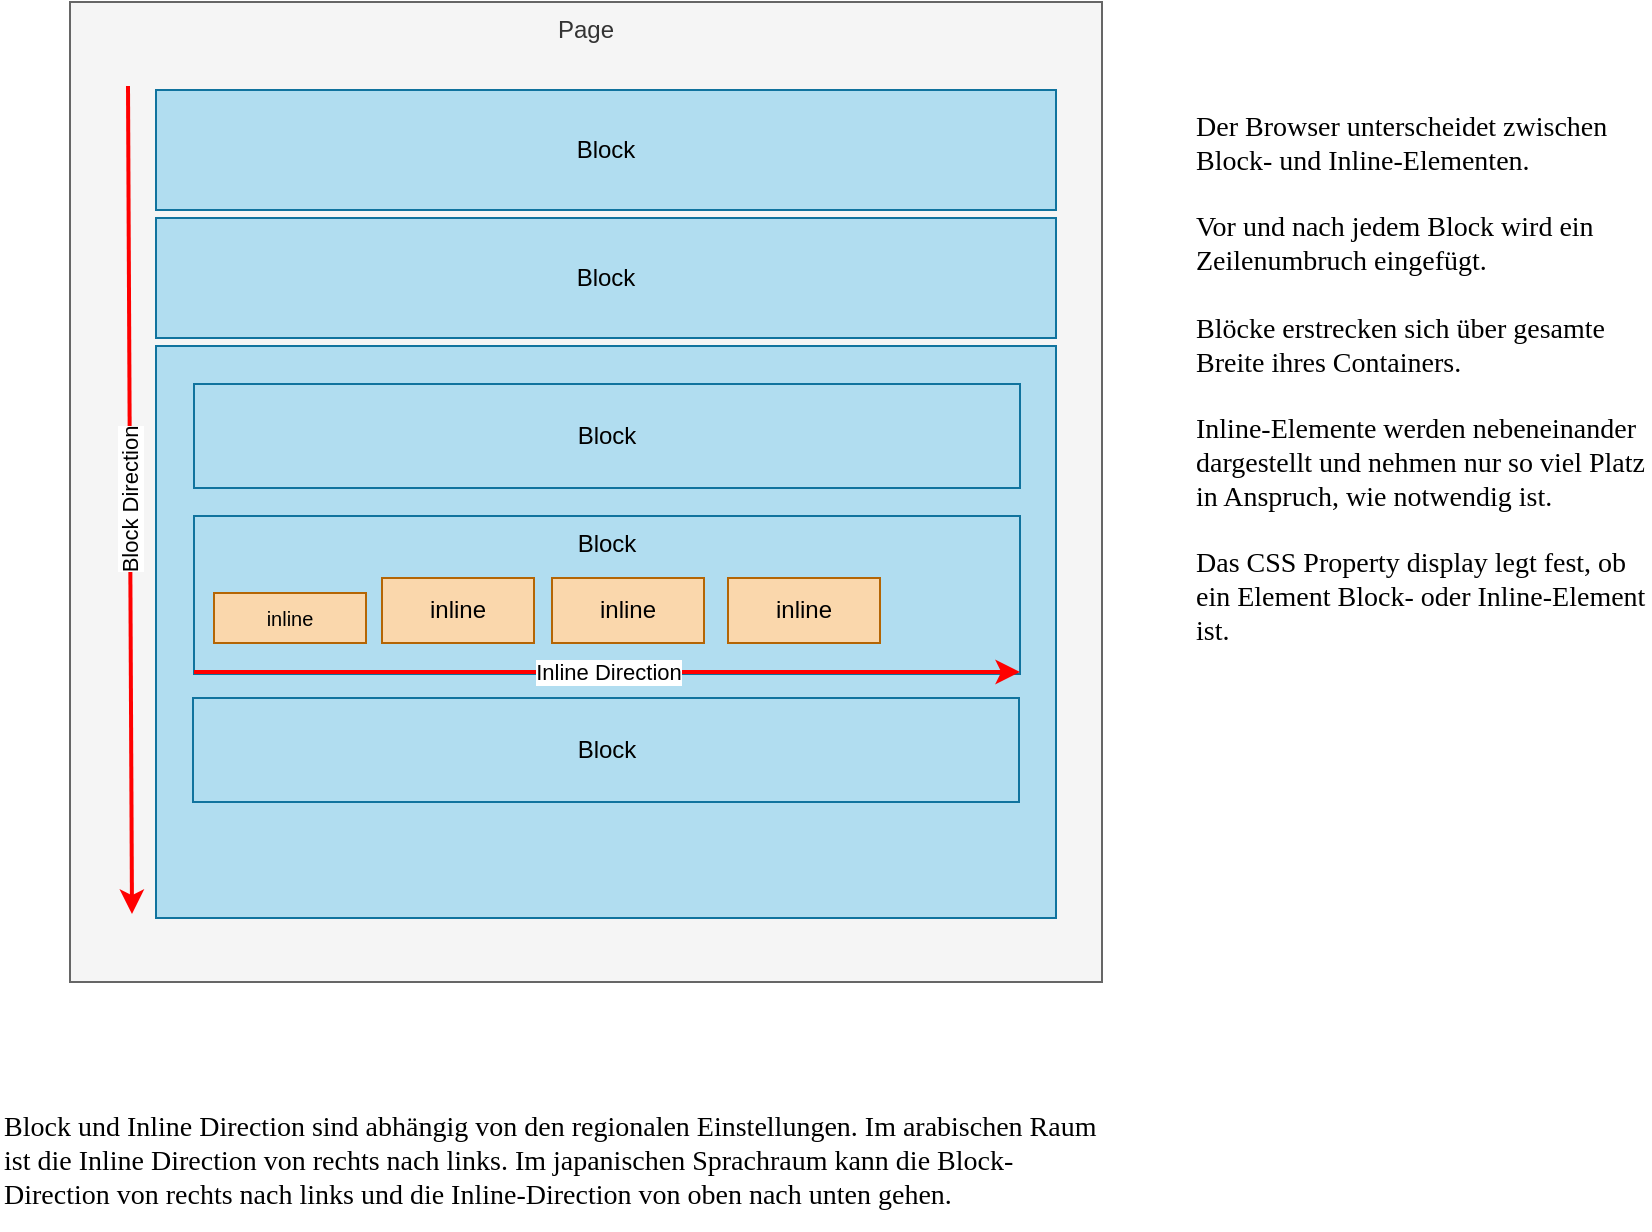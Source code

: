 <mxfile version="23.1.5" type="device">
  <diagram name="Seite-1" id="-2_lGdbDL4F4JxRgx1XD">
    <mxGraphModel dx="1687" dy="993" grid="0" gridSize="10" guides="1" tooltips="1" connect="1" arrows="1" fold="1" page="1" pageScale="1" pageWidth="1169" pageHeight="827" math="0" shadow="0">
      <root>
        <mxCell id="0" />
        <mxCell id="1" parent="0" />
        <mxCell id="zB8KHU6CvmrqrdZ8_nqi-1" value="Page" style="rounded=0;whiteSpace=wrap;html=1;fillColor=#f5f5f5;fontColor=#333333;strokeColor=#666666;verticalAlign=top;" vertex="1" parent="1">
          <mxGeometry x="350" y="86" width="516" height="490" as="geometry" />
        </mxCell>
        <mxCell id="zB8KHU6CvmrqrdZ8_nqi-2" value="Block" style="rounded=0;whiteSpace=wrap;html=1;fillColor=#b1ddf0;strokeColor=#10739e;" vertex="1" parent="1">
          <mxGeometry x="393" y="130" width="450" height="60" as="geometry" />
        </mxCell>
        <mxCell id="zB8KHU6CvmrqrdZ8_nqi-3" value="Block" style="rounded=0;whiteSpace=wrap;html=1;fillColor=#b1ddf0;strokeColor=#10739e;" vertex="1" parent="1">
          <mxGeometry x="393" y="194" width="450" height="60" as="geometry" />
        </mxCell>
        <mxCell id="zB8KHU6CvmrqrdZ8_nqi-4" value="" style="rounded=0;whiteSpace=wrap;html=1;fillColor=#b1ddf0;strokeColor=#10739e;" vertex="1" parent="1">
          <mxGeometry x="393" y="258" width="450" height="286" as="geometry" />
        </mxCell>
        <mxCell id="zB8KHU6CvmrqrdZ8_nqi-5" value="Block" style="rounded=0;whiteSpace=wrap;html=1;fillColor=#b1ddf0;strokeColor=#10739e;" vertex="1" parent="1">
          <mxGeometry x="412" y="277" width="413" height="52" as="geometry" />
        </mxCell>
        <mxCell id="zB8KHU6CvmrqrdZ8_nqi-6" value="Block" style="rounded=0;whiteSpace=wrap;html=1;fillColor=#b1ddf0;strokeColor=#10739e;verticalAlign=top;" vertex="1" parent="1">
          <mxGeometry x="412" y="343" width="413" height="79" as="geometry" />
        </mxCell>
        <mxCell id="zB8KHU6CvmrqrdZ8_nqi-7" value="Block" style="rounded=0;whiteSpace=wrap;html=1;fillColor=#b1ddf0;strokeColor=#10739e;" vertex="1" parent="1">
          <mxGeometry x="411.5" y="434" width="413" height="52" as="geometry" />
        </mxCell>
        <mxCell id="zB8KHU6CvmrqrdZ8_nqi-8" value="Block Direction" style="endArrow=classic;html=1;rounded=0;horizontal=0;strokeColor=#FF0000;strokeWidth=2;" edge="1" parent="1">
          <mxGeometry width="50" height="50" relative="1" as="geometry">
            <mxPoint x="379" y="128" as="sourcePoint" />
            <mxPoint x="381" y="542" as="targetPoint" />
          </mxGeometry>
        </mxCell>
        <mxCell id="zB8KHU6CvmrqrdZ8_nqi-9" value="Inline Direction" style="endArrow=classic;html=1;rounded=0;horizontal=1;entryX=1;entryY=0.5;entryDx=0;entryDy=0;exitX=0;exitY=0.5;exitDx=0;exitDy=0;strokeColor=#FF0000;strokeWidth=2;" edge="1" parent="1">
          <mxGeometry width="50" height="50" relative="1" as="geometry">
            <mxPoint x="412" y="421" as="sourcePoint" />
            <mxPoint x="825" y="421" as="targetPoint" />
          </mxGeometry>
        </mxCell>
        <mxCell id="zB8KHU6CvmrqrdZ8_nqi-10" value="&lt;font style=&quot;font-size: 10px;&quot;&gt;inline&lt;/font&gt;" style="rounded=0;whiteSpace=wrap;html=1;fillColor=#fad7ac;strokeColor=#b46504;" vertex="1" parent="1">
          <mxGeometry x="422" y="381.5" width="76" height="25" as="geometry" />
        </mxCell>
        <mxCell id="zB8KHU6CvmrqrdZ8_nqi-11" value="inline" style="rounded=0;whiteSpace=wrap;html=1;fillColor=#fad7ac;strokeColor=#b46504;" vertex="1" parent="1">
          <mxGeometry x="506" y="374" width="76" height="32.5" as="geometry" />
        </mxCell>
        <mxCell id="zB8KHU6CvmrqrdZ8_nqi-12" value="inline" style="rounded=0;whiteSpace=wrap;html=1;fillColor=#fad7ac;strokeColor=#b46504;" vertex="1" parent="1">
          <mxGeometry x="591" y="374" width="76" height="32.5" as="geometry" />
        </mxCell>
        <mxCell id="zB8KHU6CvmrqrdZ8_nqi-13" value="inline" style="rounded=0;whiteSpace=wrap;html=1;fillColor=#fad7ac;strokeColor=#b46504;" vertex="1" parent="1">
          <mxGeometry x="679" y="374" width="76" height="32.5" as="geometry" />
        </mxCell>
        <mxCell id="zB8KHU6CvmrqrdZ8_nqi-14" value="&lt;font face=&quot;Verdana&quot; style=&quot;font-size: 14px;&quot;&gt;Block und Inline Direction sind abhängig von den regionalen Einstellungen. Im arabischen Raum ist die Inline Direction von rechts nach links. Im japanischen Sprachraum kann die Block-Direction von rechts nach links und die Inline-Direction von oben nach unten gehen.&amp;nbsp;&lt;/font&gt;" style="text;html=1;align=left;verticalAlign=middle;whiteSpace=wrap;rounded=0;fontFamily=Helvetica;fontSize=11;fontColor=default;labelBackgroundColor=default;" vertex="1" parent="1">
          <mxGeometry x="315" y="631" width="559" height="69" as="geometry" />
        </mxCell>
        <mxCell id="zB8KHU6CvmrqrdZ8_nqi-15" value="&lt;font face=&quot;Verdana&quot; style=&quot;font-size: 14px;&quot;&gt;Der Browser unterscheidet zwischen Block- und Inline-Elementen.&lt;br&gt;&lt;br&gt;Vor und nach jedem Block wird ein Zeilenumbruch eingefügt.&lt;br&gt;&lt;br&gt;Blöcke erstrecken sich über gesamte Breite ihres Containers.&lt;br&gt;&lt;br&gt;Inline-Elemente werden nebeneinander dargestellt und nehmen nur so viel Platz in Anspruch, wie notwendig ist.&lt;br&gt;&lt;br&gt;Das CSS Property display legt fest, ob ein Element Block- oder Inline-Element ist.&lt;br&gt;&lt;/font&gt;" style="text;html=1;align=left;verticalAlign=top;whiteSpace=wrap;rounded=0;fontFamily=Helvetica;fontSize=11;fontColor=default;labelBackgroundColor=default;" vertex="1" parent="1">
          <mxGeometry x="911" y="134" width="229" height="362" as="geometry" />
        </mxCell>
      </root>
    </mxGraphModel>
  </diagram>
</mxfile>

